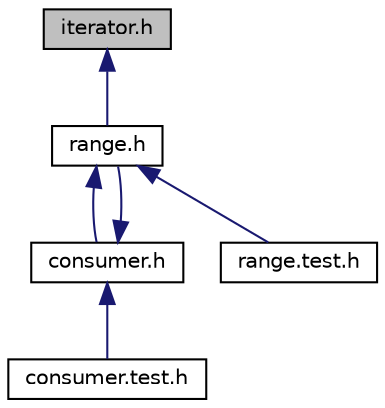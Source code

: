 digraph G
{
  edge [fontname="Helvetica",fontsize="10",labelfontname="Helvetica",labelfontsize="10"];
  node [fontname="Helvetica",fontsize="10",shape=record];
  Node1 [label="iterator.h",height=0.2,width=0.4,color="black", fillcolor="grey75", style="filled" fontcolor="black"];
  Node1 -> Node2 [dir="back",color="midnightblue",fontsize="10",style="solid",fontname="Helvetica"];
  Node2 [label="range.h",height=0.2,width=0.4,color="black", fillcolor="white", style="filled",URL="$range_8h.html"];
  Node2 -> Node3 [dir="back",color="midnightblue",fontsize="10",style="solid",fontname="Helvetica"];
  Node3 [label="consumer.h",height=0.2,width=0.4,color="black", fillcolor="white", style="filled",URL="$consumer_8h.html"];
  Node3 -> Node4 [dir="back",color="midnightblue",fontsize="10",style="solid",fontname="Helvetica"];
  Node4 [label="consumer.test.h",height=0.2,width=0.4,color="black", fillcolor="white", style="filled",URL="$consumer_8test_8h.html"];
  Node3 -> Node2 [dir="back",color="midnightblue",fontsize="10",style="solid",fontname="Helvetica"];
  Node2 -> Node5 [dir="back",color="midnightblue",fontsize="10",style="solid",fontname="Helvetica"];
  Node5 [label="range.test.h",height=0.2,width=0.4,color="black", fillcolor="white", style="filled",URL="$range_8test_8h.html"];
}
